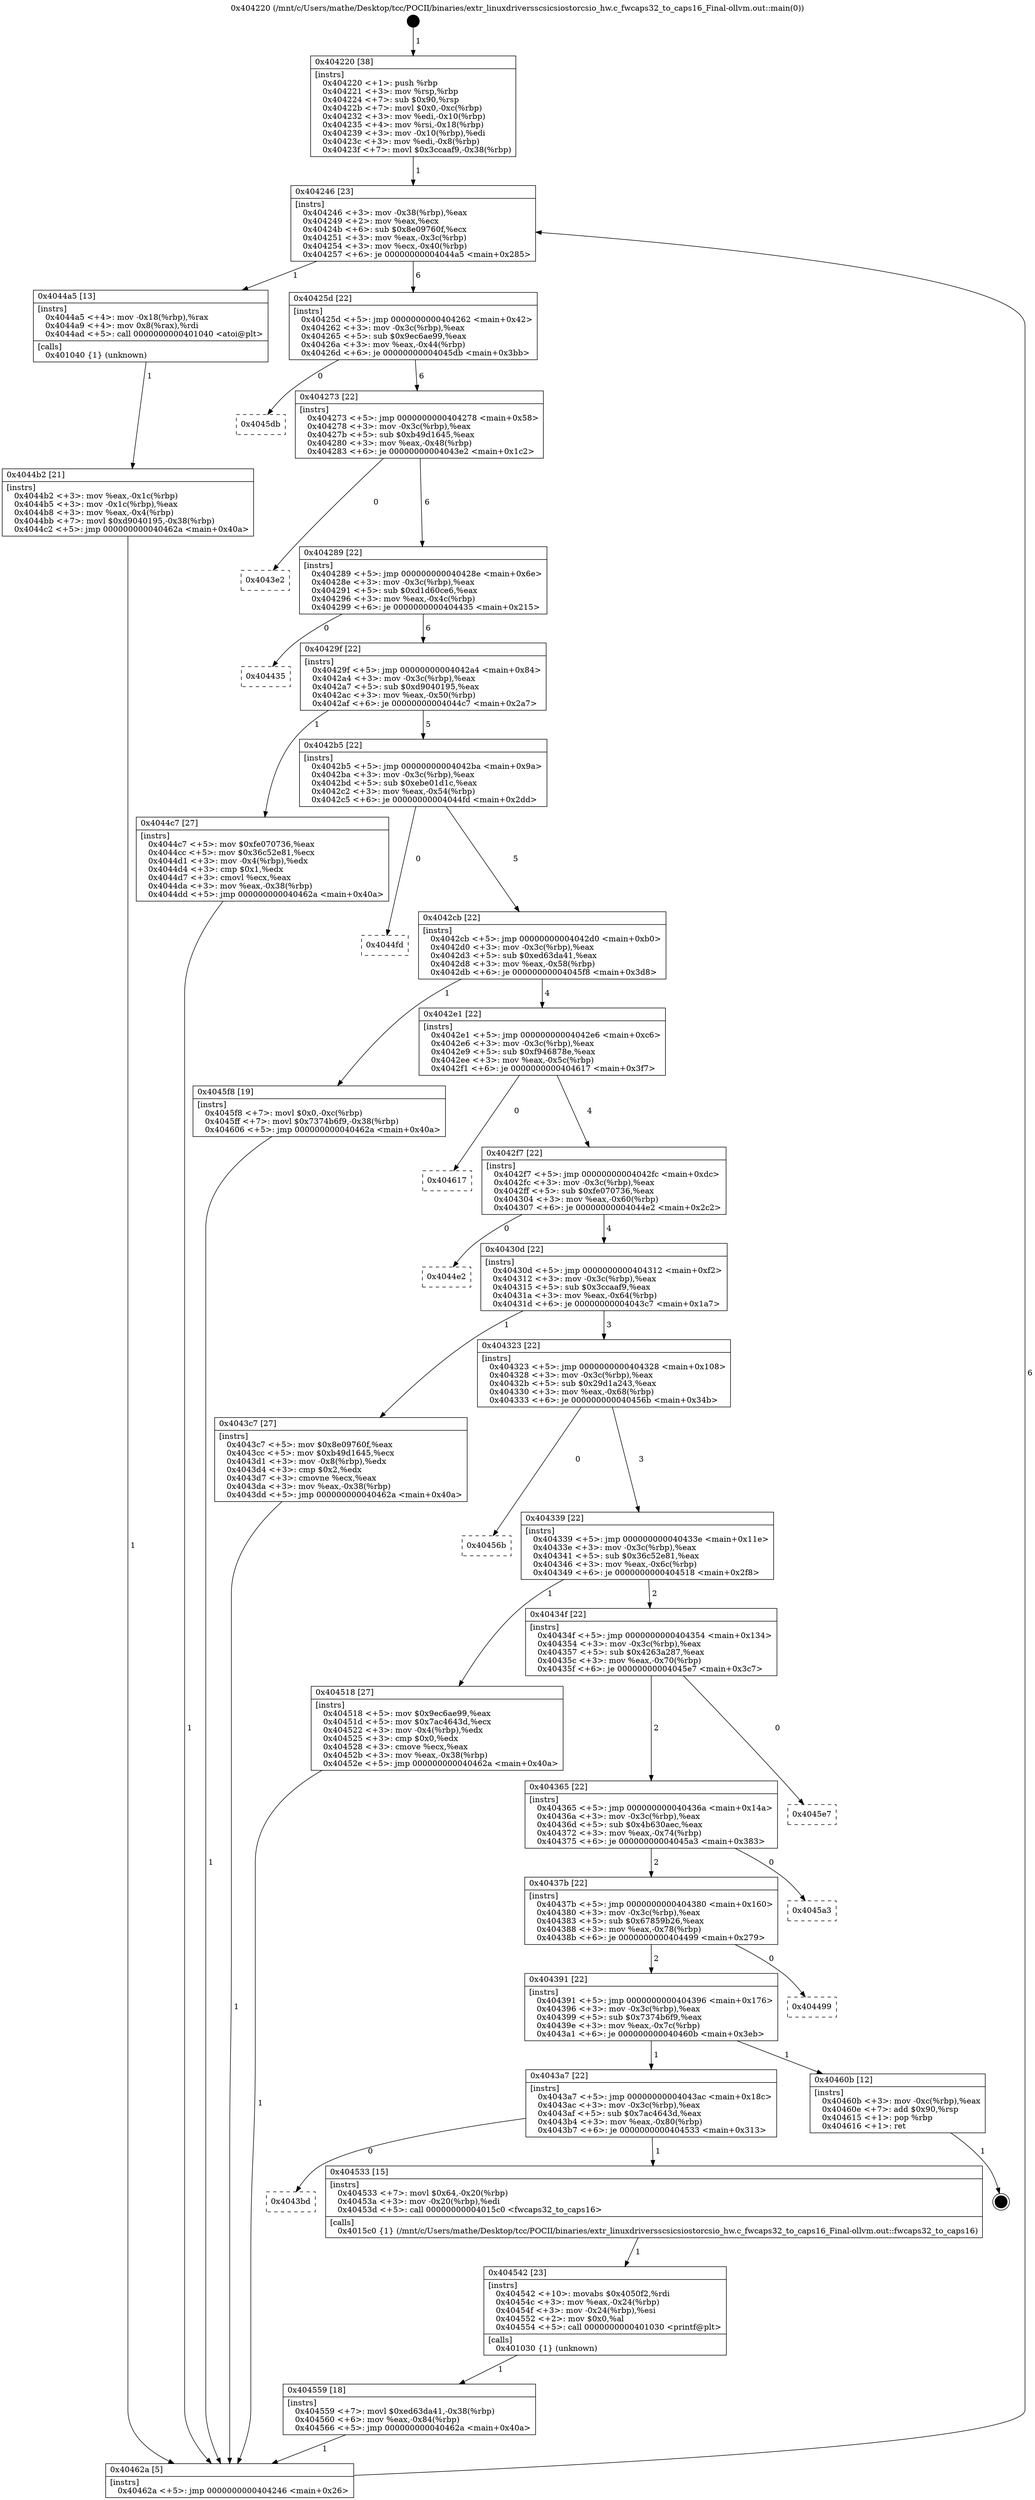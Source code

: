 digraph "0x404220" {
  label = "0x404220 (/mnt/c/Users/mathe/Desktop/tcc/POCII/binaries/extr_linuxdriversscsicsiostorcsio_hw.c_fwcaps32_to_caps16_Final-ollvm.out::main(0))"
  labelloc = "t"
  node[shape=record]

  Entry [label="",width=0.3,height=0.3,shape=circle,fillcolor=black,style=filled]
  "0x404246" [label="{
     0x404246 [23]\l
     | [instrs]\l
     &nbsp;&nbsp;0x404246 \<+3\>: mov -0x38(%rbp),%eax\l
     &nbsp;&nbsp;0x404249 \<+2\>: mov %eax,%ecx\l
     &nbsp;&nbsp;0x40424b \<+6\>: sub $0x8e09760f,%ecx\l
     &nbsp;&nbsp;0x404251 \<+3\>: mov %eax,-0x3c(%rbp)\l
     &nbsp;&nbsp;0x404254 \<+3\>: mov %ecx,-0x40(%rbp)\l
     &nbsp;&nbsp;0x404257 \<+6\>: je 00000000004044a5 \<main+0x285\>\l
  }"]
  "0x4044a5" [label="{
     0x4044a5 [13]\l
     | [instrs]\l
     &nbsp;&nbsp;0x4044a5 \<+4\>: mov -0x18(%rbp),%rax\l
     &nbsp;&nbsp;0x4044a9 \<+4\>: mov 0x8(%rax),%rdi\l
     &nbsp;&nbsp;0x4044ad \<+5\>: call 0000000000401040 \<atoi@plt\>\l
     | [calls]\l
     &nbsp;&nbsp;0x401040 \{1\} (unknown)\l
  }"]
  "0x40425d" [label="{
     0x40425d [22]\l
     | [instrs]\l
     &nbsp;&nbsp;0x40425d \<+5\>: jmp 0000000000404262 \<main+0x42\>\l
     &nbsp;&nbsp;0x404262 \<+3\>: mov -0x3c(%rbp),%eax\l
     &nbsp;&nbsp;0x404265 \<+5\>: sub $0x9ec6ae99,%eax\l
     &nbsp;&nbsp;0x40426a \<+3\>: mov %eax,-0x44(%rbp)\l
     &nbsp;&nbsp;0x40426d \<+6\>: je 00000000004045db \<main+0x3bb\>\l
  }"]
  Exit [label="",width=0.3,height=0.3,shape=circle,fillcolor=black,style=filled,peripheries=2]
  "0x4045db" [label="{
     0x4045db\l
  }", style=dashed]
  "0x404273" [label="{
     0x404273 [22]\l
     | [instrs]\l
     &nbsp;&nbsp;0x404273 \<+5\>: jmp 0000000000404278 \<main+0x58\>\l
     &nbsp;&nbsp;0x404278 \<+3\>: mov -0x3c(%rbp),%eax\l
     &nbsp;&nbsp;0x40427b \<+5\>: sub $0xb49d1645,%eax\l
     &nbsp;&nbsp;0x404280 \<+3\>: mov %eax,-0x48(%rbp)\l
     &nbsp;&nbsp;0x404283 \<+6\>: je 00000000004043e2 \<main+0x1c2\>\l
  }"]
  "0x404559" [label="{
     0x404559 [18]\l
     | [instrs]\l
     &nbsp;&nbsp;0x404559 \<+7\>: movl $0xed63da41,-0x38(%rbp)\l
     &nbsp;&nbsp;0x404560 \<+6\>: mov %eax,-0x84(%rbp)\l
     &nbsp;&nbsp;0x404566 \<+5\>: jmp 000000000040462a \<main+0x40a\>\l
  }"]
  "0x4043e2" [label="{
     0x4043e2\l
  }", style=dashed]
  "0x404289" [label="{
     0x404289 [22]\l
     | [instrs]\l
     &nbsp;&nbsp;0x404289 \<+5\>: jmp 000000000040428e \<main+0x6e\>\l
     &nbsp;&nbsp;0x40428e \<+3\>: mov -0x3c(%rbp),%eax\l
     &nbsp;&nbsp;0x404291 \<+5\>: sub $0xd1d60ce6,%eax\l
     &nbsp;&nbsp;0x404296 \<+3\>: mov %eax,-0x4c(%rbp)\l
     &nbsp;&nbsp;0x404299 \<+6\>: je 0000000000404435 \<main+0x215\>\l
  }"]
  "0x404542" [label="{
     0x404542 [23]\l
     | [instrs]\l
     &nbsp;&nbsp;0x404542 \<+10\>: movabs $0x4050f2,%rdi\l
     &nbsp;&nbsp;0x40454c \<+3\>: mov %eax,-0x24(%rbp)\l
     &nbsp;&nbsp;0x40454f \<+3\>: mov -0x24(%rbp),%esi\l
     &nbsp;&nbsp;0x404552 \<+2\>: mov $0x0,%al\l
     &nbsp;&nbsp;0x404554 \<+5\>: call 0000000000401030 \<printf@plt\>\l
     | [calls]\l
     &nbsp;&nbsp;0x401030 \{1\} (unknown)\l
  }"]
  "0x404435" [label="{
     0x404435\l
  }", style=dashed]
  "0x40429f" [label="{
     0x40429f [22]\l
     | [instrs]\l
     &nbsp;&nbsp;0x40429f \<+5\>: jmp 00000000004042a4 \<main+0x84\>\l
     &nbsp;&nbsp;0x4042a4 \<+3\>: mov -0x3c(%rbp),%eax\l
     &nbsp;&nbsp;0x4042a7 \<+5\>: sub $0xd9040195,%eax\l
     &nbsp;&nbsp;0x4042ac \<+3\>: mov %eax,-0x50(%rbp)\l
     &nbsp;&nbsp;0x4042af \<+6\>: je 00000000004044c7 \<main+0x2a7\>\l
  }"]
  "0x4043bd" [label="{
     0x4043bd\l
  }", style=dashed]
  "0x4044c7" [label="{
     0x4044c7 [27]\l
     | [instrs]\l
     &nbsp;&nbsp;0x4044c7 \<+5\>: mov $0xfe070736,%eax\l
     &nbsp;&nbsp;0x4044cc \<+5\>: mov $0x36c52e81,%ecx\l
     &nbsp;&nbsp;0x4044d1 \<+3\>: mov -0x4(%rbp),%edx\l
     &nbsp;&nbsp;0x4044d4 \<+3\>: cmp $0x1,%edx\l
     &nbsp;&nbsp;0x4044d7 \<+3\>: cmovl %ecx,%eax\l
     &nbsp;&nbsp;0x4044da \<+3\>: mov %eax,-0x38(%rbp)\l
     &nbsp;&nbsp;0x4044dd \<+5\>: jmp 000000000040462a \<main+0x40a\>\l
  }"]
  "0x4042b5" [label="{
     0x4042b5 [22]\l
     | [instrs]\l
     &nbsp;&nbsp;0x4042b5 \<+5\>: jmp 00000000004042ba \<main+0x9a\>\l
     &nbsp;&nbsp;0x4042ba \<+3\>: mov -0x3c(%rbp),%eax\l
     &nbsp;&nbsp;0x4042bd \<+5\>: sub $0xebe01d1c,%eax\l
     &nbsp;&nbsp;0x4042c2 \<+3\>: mov %eax,-0x54(%rbp)\l
     &nbsp;&nbsp;0x4042c5 \<+6\>: je 00000000004044fd \<main+0x2dd\>\l
  }"]
  "0x404533" [label="{
     0x404533 [15]\l
     | [instrs]\l
     &nbsp;&nbsp;0x404533 \<+7\>: movl $0x64,-0x20(%rbp)\l
     &nbsp;&nbsp;0x40453a \<+3\>: mov -0x20(%rbp),%edi\l
     &nbsp;&nbsp;0x40453d \<+5\>: call 00000000004015c0 \<fwcaps32_to_caps16\>\l
     | [calls]\l
     &nbsp;&nbsp;0x4015c0 \{1\} (/mnt/c/Users/mathe/Desktop/tcc/POCII/binaries/extr_linuxdriversscsicsiostorcsio_hw.c_fwcaps32_to_caps16_Final-ollvm.out::fwcaps32_to_caps16)\l
  }"]
  "0x4044fd" [label="{
     0x4044fd\l
  }", style=dashed]
  "0x4042cb" [label="{
     0x4042cb [22]\l
     | [instrs]\l
     &nbsp;&nbsp;0x4042cb \<+5\>: jmp 00000000004042d0 \<main+0xb0\>\l
     &nbsp;&nbsp;0x4042d0 \<+3\>: mov -0x3c(%rbp),%eax\l
     &nbsp;&nbsp;0x4042d3 \<+5\>: sub $0xed63da41,%eax\l
     &nbsp;&nbsp;0x4042d8 \<+3\>: mov %eax,-0x58(%rbp)\l
     &nbsp;&nbsp;0x4042db \<+6\>: je 00000000004045f8 \<main+0x3d8\>\l
  }"]
  "0x4043a7" [label="{
     0x4043a7 [22]\l
     | [instrs]\l
     &nbsp;&nbsp;0x4043a7 \<+5\>: jmp 00000000004043ac \<main+0x18c\>\l
     &nbsp;&nbsp;0x4043ac \<+3\>: mov -0x3c(%rbp),%eax\l
     &nbsp;&nbsp;0x4043af \<+5\>: sub $0x7ac4643d,%eax\l
     &nbsp;&nbsp;0x4043b4 \<+3\>: mov %eax,-0x80(%rbp)\l
     &nbsp;&nbsp;0x4043b7 \<+6\>: je 0000000000404533 \<main+0x313\>\l
  }"]
  "0x4045f8" [label="{
     0x4045f8 [19]\l
     | [instrs]\l
     &nbsp;&nbsp;0x4045f8 \<+7\>: movl $0x0,-0xc(%rbp)\l
     &nbsp;&nbsp;0x4045ff \<+7\>: movl $0x7374b6f9,-0x38(%rbp)\l
     &nbsp;&nbsp;0x404606 \<+5\>: jmp 000000000040462a \<main+0x40a\>\l
  }"]
  "0x4042e1" [label="{
     0x4042e1 [22]\l
     | [instrs]\l
     &nbsp;&nbsp;0x4042e1 \<+5\>: jmp 00000000004042e6 \<main+0xc6\>\l
     &nbsp;&nbsp;0x4042e6 \<+3\>: mov -0x3c(%rbp),%eax\l
     &nbsp;&nbsp;0x4042e9 \<+5\>: sub $0xf946878e,%eax\l
     &nbsp;&nbsp;0x4042ee \<+3\>: mov %eax,-0x5c(%rbp)\l
     &nbsp;&nbsp;0x4042f1 \<+6\>: je 0000000000404617 \<main+0x3f7\>\l
  }"]
  "0x40460b" [label="{
     0x40460b [12]\l
     | [instrs]\l
     &nbsp;&nbsp;0x40460b \<+3\>: mov -0xc(%rbp),%eax\l
     &nbsp;&nbsp;0x40460e \<+7\>: add $0x90,%rsp\l
     &nbsp;&nbsp;0x404615 \<+1\>: pop %rbp\l
     &nbsp;&nbsp;0x404616 \<+1\>: ret\l
  }"]
  "0x404617" [label="{
     0x404617\l
  }", style=dashed]
  "0x4042f7" [label="{
     0x4042f7 [22]\l
     | [instrs]\l
     &nbsp;&nbsp;0x4042f7 \<+5\>: jmp 00000000004042fc \<main+0xdc\>\l
     &nbsp;&nbsp;0x4042fc \<+3\>: mov -0x3c(%rbp),%eax\l
     &nbsp;&nbsp;0x4042ff \<+5\>: sub $0xfe070736,%eax\l
     &nbsp;&nbsp;0x404304 \<+3\>: mov %eax,-0x60(%rbp)\l
     &nbsp;&nbsp;0x404307 \<+6\>: je 00000000004044e2 \<main+0x2c2\>\l
  }"]
  "0x404391" [label="{
     0x404391 [22]\l
     | [instrs]\l
     &nbsp;&nbsp;0x404391 \<+5\>: jmp 0000000000404396 \<main+0x176\>\l
     &nbsp;&nbsp;0x404396 \<+3\>: mov -0x3c(%rbp),%eax\l
     &nbsp;&nbsp;0x404399 \<+5\>: sub $0x7374b6f9,%eax\l
     &nbsp;&nbsp;0x40439e \<+3\>: mov %eax,-0x7c(%rbp)\l
     &nbsp;&nbsp;0x4043a1 \<+6\>: je 000000000040460b \<main+0x3eb\>\l
  }"]
  "0x4044e2" [label="{
     0x4044e2\l
  }", style=dashed]
  "0x40430d" [label="{
     0x40430d [22]\l
     | [instrs]\l
     &nbsp;&nbsp;0x40430d \<+5\>: jmp 0000000000404312 \<main+0xf2\>\l
     &nbsp;&nbsp;0x404312 \<+3\>: mov -0x3c(%rbp),%eax\l
     &nbsp;&nbsp;0x404315 \<+5\>: sub $0x3ccaaf9,%eax\l
     &nbsp;&nbsp;0x40431a \<+3\>: mov %eax,-0x64(%rbp)\l
     &nbsp;&nbsp;0x40431d \<+6\>: je 00000000004043c7 \<main+0x1a7\>\l
  }"]
  "0x404499" [label="{
     0x404499\l
  }", style=dashed]
  "0x4043c7" [label="{
     0x4043c7 [27]\l
     | [instrs]\l
     &nbsp;&nbsp;0x4043c7 \<+5\>: mov $0x8e09760f,%eax\l
     &nbsp;&nbsp;0x4043cc \<+5\>: mov $0xb49d1645,%ecx\l
     &nbsp;&nbsp;0x4043d1 \<+3\>: mov -0x8(%rbp),%edx\l
     &nbsp;&nbsp;0x4043d4 \<+3\>: cmp $0x2,%edx\l
     &nbsp;&nbsp;0x4043d7 \<+3\>: cmovne %ecx,%eax\l
     &nbsp;&nbsp;0x4043da \<+3\>: mov %eax,-0x38(%rbp)\l
     &nbsp;&nbsp;0x4043dd \<+5\>: jmp 000000000040462a \<main+0x40a\>\l
  }"]
  "0x404323" [label="{
     0x404323 [22]\l
     | [instrs]\l
     &nbsp;&nbsp;0x404323 \<+5\>: jmp 0000000000404328 \<main+0x108\>\l
     &nbsp;&nbsp;0x404328 \<+3\>: mov -0x3c(%rbp),%eax\l
     &nbsp;&nbsp;0x40432b \<+5\>: sub $0x29d1a243,%eax\l
     &nbsp;&nbsp;0x404330 \<+3\>: mov %eax,-0x68(%rbp)\l
     &nbsp;&nbsp;0x404333 \<+6\>: je 000000000040456b \<main+0x34b\>\l
  }"]
  "0x40462a" [label="{
     0x40462a [5]\l
     | [instrs]\l
     &nbsp;&nbsp;0x40462a \<+5\>: jmp 0000000000404246 \<main+0x26\>\l
  }"]
  "0x404220" [label="{
     0x404220 [38]\l
     | [instrs]\l
     &nbsp;&nbsp;0x404220 \<+1\>: push %rbp\l
     &nbsp;&nbsp;0x404221 \<+3\>: mov %rsp,%rbp\l
     &nbsp;&nbsp;0x404224 \<+7\>: sub $0x90,%rsp\l
     &nbsp;&nbsp;0x40422b \<+7\>: movl $0x0,-0xc(%rbp)\l
     &nbsp;&nbsp;0x404232 \<+3\>: mov %edi,-0x10(%rbp)\l
     &nbsp;&nbsp;0x404235 \<+4\>: mov %rsi,-0x18(%rbp)\l
     &nbsp;&nbsp;0x404239 \<+3\>: mov -0x10(%rbp),%edi\l
     &nbsp;&nbsp;0x40423c \<+3\>: mov %edi,-0x8(%rbp)\l
     &nbsp;&nbsp;0x40423f \<+7\>: movl $0x3ccaaf9,-0x38(%rbp)\l
  }"]
  "0x4044b2" [label="{
     0x4044b2 [21]\l
     | [instrs]\l
     &nbsp;&nbsp;0x4044b2 \<+3\>: mov %eax,-0x1c(%rbp)\l
     &nbsp;&nbsp;0x4044b5 \<+3\>: mov -0x1c(%rbp),%eax\l
     &nbsp;&nbsp;0x4044b8 \<+3\>: mov %eax,-0x4(%rbp)\l
     &nbsp;&nbsp;0x4044bb \<+7\>: movl $0xd9040195,-0x38(%rbp)\l
     &nbsp;&nbsp;0x4044c2 \<+5\>: jmp 000000000040462a \<main+0x40a\>\l
  }"]
  "0x40437b" [label="{
     0x40437b [22]\l
     | [instrs]\l
     &nbsp;&nbsp;0x40437b \<+5\>: jmp 0000000000404380 \<main+0x160\>\l
     &nbsp;&nbsp;0x404380 \<+3\>: mov -0x3c(%rbp),%eax\l
     &nbsp;&nbsp;0x404383 \<+5\>: sub $0x67859b26,%eax\l
     &nbsp;&nbsp;0x404388 \<+3\>: mov %eax,-0x78(%rbp)\l
     &nbsp;&nbsp;0x40438b \<+6\>: je 0000000000404499 \<main+0x279\>\l
  }"]
  "0x40456b" [label="{
     0x40456b\l
  }", style=dashed]
  "0x404339" [label="{
     0x404339 [22]\l
     | [instrs]\l
     &nbsp;&nbsp;0x404339 \<+5\>: jmp 000000000040433e \<main+0x11e\>\l
     &nbsp;&nbsp;0x40433e \<+3\>: mov -0x3c(%rbp),%eax\l
     &nbsp;&nbsp;0x404341 \<+5\>: sub $0x36c52e81,%eax\l
     &nbsp;&nbsp;0x404346 \<+3\>: mov %eax,-0x6c(%rbp)\l
     &nbsp;&nbsp;0x404349 \<+6\>: je 0000000000404518 \<main+0x2f8\>\l
  }"]
  "0x4045a3" [label="{
     0x4045a3\l
  }", style=dashed]
  "0x404518" [label="{
     0x404518 [27]\l
     | [instrs]\l
     &nbsp;&nbsp;0x404518 \<+5\>: mov $0x9ec6ae99,%eax\l
     &nbsp;&nbsp;0x40451d \<+5\>: mov $0x7ac4643d,%ecx\l
     &nbsp;&nbsp;0x404522 \<+3\>: mov -0x4(%rbp),%edx\l
     &nbsp;&nbsp;0x404525 \<+3\>: cmp $0x0,%edx\l
     &nbsp;&nbsp;0x404528 \<+3\>: cmove %ecx,%eax\l
     &nbsp;&nbsp;0x40452b \<+3\>: mov %eax,-0x38(%rbp)\l
     &nbsp;&nbsp;0x40452e \<+5\>: jmp 000000000040462a \<main+0x40a\>\l
  }"]
  "0x40434f" [label="{
     0x40434f [22]\l
     | [instrs]\l
     &nbsp;&nbsp;0x40434f \<+5\>: jmp 0000000000404354 \<main+0x134\>\l
     &nbsp;&nbsp;0x404354 \<+3\>: mov -0x3c(%rbp),%eax\l
     &nbsp;&nbsp;0x404357 \<+5\>: sub $0x4263a287,%eax\l
     &nbsp;&nbsp;0x40435c \<+3\>: mov %eax,-0x70(%rbp)\l
     &nbsp;&nbsp;0x40435f \<+6\>: je 00000000004045e7 \<main+0x3c7\>\l
  }"]
  "0x404365" [label="{
     0x404365 [22]\l
     | [instrs]\l
     &nbsp;&nbsp;0x404365 \<+5\>: jmp 000000000040436a \<main+0x14a\>\l
     &nbsp;&nbsp;0x40436a \<+3\>: mov -0x3c(%rbp),%eax\l
     &nbsp;&nbsp;0x40436d \<+5\>: sub $0x4b630aec,%eax\l
     &nbsp;&nbsp;0x404372 \<+3\>: mov %eax,-0x74(%rbp)\l
     &nbsp;&nbsp;0x404375 \<+6\>: je 00000000004045a3 \<main+0x383\>\l
  }"]
  "0x4045e7" [label="{
     0x4045e7\l
  }", style=dashed]
  Entry -> "0x404220" [label=" 1"]
  "0x404246" -> "0x4044a5" [label=" 1"]
  "0x404246" -> "0x40425d" [label=" 6"]
  "0x40460b" -> Exit [label=" 1"]
  "0x40425d" -> "0x4045db" [label=" 0"]
  "0x40425d" -> "0x404273" [label=" 6"]
  "0x4045f8" -> "0x40462a" [label=" 1"]
  "0x404273" -> "0x4043e2" [label=" 0"]
  "0x404273" -> "0x404289" [label=" 6"]
  "0x404559" -> "0x40462a" [label=" 1"]
  "0x404289" -> "0x404435" [label=" 0"]
  "0x404289" -> "0x40429f" [label=" 6"]
  "0x404542" -> "0x404559" [label=" 1"]
  "0x40429f" -> "0x4044c7" [label=" 1"]
  "0x40429f" -> "0x4042b5" [label=" 5"]
  "0x404533" -> "0x404542" [label=" 1"]
  "0x4042b5" -> "0x4044fd" [label=" 0"]
  "0x4042b5" -> "0x4042cb" [label=" 5"]
  "0x4043a7" -> "0x4043bd" [label=" 0"]
  "0x4042cb" -> "0x4045f8" [label=" 1"]
  "0x4042cb" -> "0x4042e1" [label=" 4"]
  "0x4043a7" -> "0x404533" [label=" 1"]
  "0x4042e1" -> "0x404617" [label=" 0"]
  "0x4042e1" -> "0x4042f7" [label=" 4"]
  "0x404391" -> "0x4043a7" [label=" 1"]
  "0x4042f7" -> "0x4044e2" [label=" 0"]
  "0x4042f7" -> "0x40430d" [label=" 4"]
  "0x404391" -> "0x40460b" [label=" 1"]
  "0x40430d" -> "0x4043c7" [label=" 1"]
  "0x40430d" -> "0x404323" [label=" 3"]
  "0x4043c7" -> "0x40462a" [label=" 1"]
  "0x404220" -> "0x404246" [label=" 1"]
  "0x40462a" -> "0x404246" [label=" 6"]
  "0x4044a5" -> "0x4044b2" [label=" 1"]
  "0x4044b2" -> "0x40462a" [label=" 1"]
  "0x4044c7" -> "0x40462a" [label=" 1"]
  "0x40437b" -> "0x404391" [label=" 2"]
  "0x404323" -> "0x40456b" [label=" 0"]
  "0x404323" -> "0x404339" [label=" 3"]
  "0x40437b" -> "0x404499" [label=" 0"]
  "0x404339" -> "0x404518" [label=" 1"]
  "0x404339" -> "0x40434f" [label=" 2"]
  "0x404518" -> "0x40462a" [label=" 1"]
  "0x404365" -> "0x40437b" [label=" 2"]
  "0x40434f" -> "0x4045e7" [label=" 0"]
  "0x40434f" -> "0x404365" [label=" 2"]
  "0x404365" -> "0x4045a3" [label=" 0"]
}
